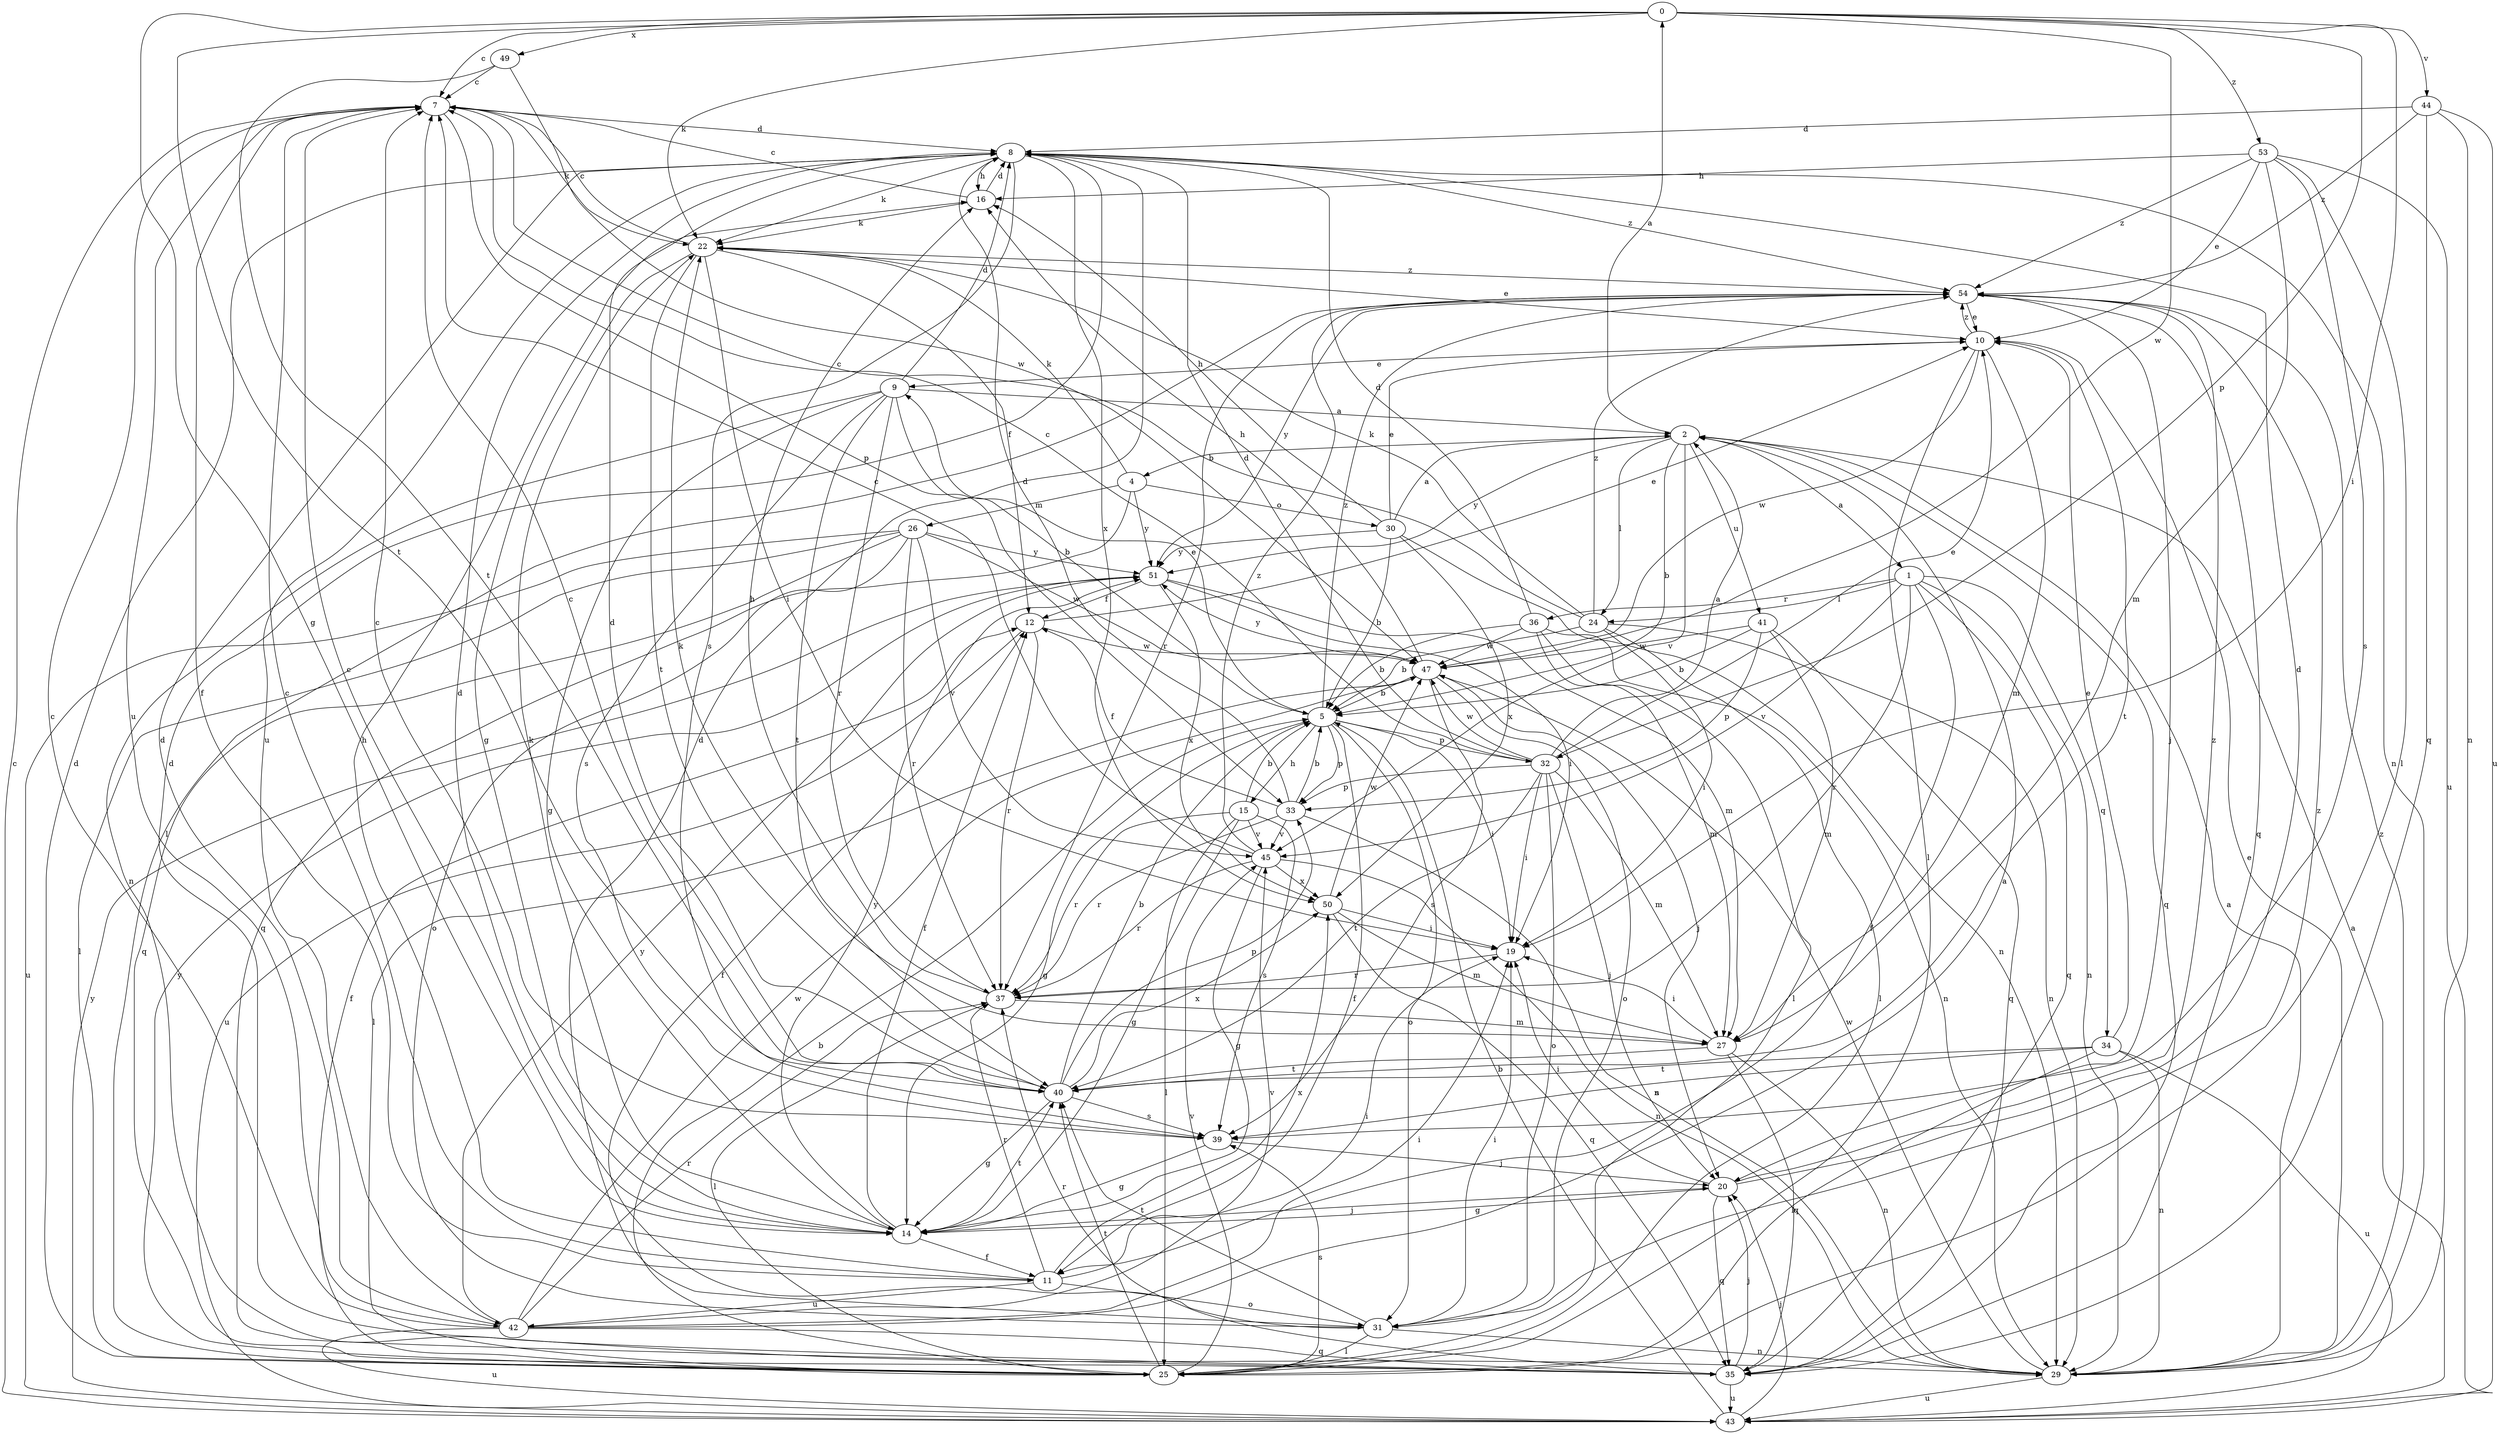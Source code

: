 strict digraph  {
0;
1;
2;
4;
5;
7;
8;
9;
10;
11;
12;
14;
15;
16;
19;
20;
22;
24;
25;
26;
27;
29;
30;
31;
32;
33;
34;
35;
36;
37;
39;
40;
41;
42;
43;
44;
45;
47;
49;
50;
51;
53;
54;
0 -> 7  [label=c];
0 -> 14  [label=g];
0 -> 19  [label=i];
0 -> 22  [label=k];
0 -> 32  [label=p];
0 -> 40  [label=t];
0 -> 44  [label=v];
0 -> 47  [label=w];
0 -> 49  [label=x];
0 -> 53  [label=z];
1 -> 11  [label=f];
1 -> 24  [label=l];
1 -> 29  [label=n];
1 -> 34  [label=q];
1 -> 35  [label=q];
1 -> 36  [label=r];
1 -> 37  [label=r];
1 -> 45  [label=v];
2 -> 0  [label=a];
2 -> 1  [label=a];
2 -> 4  [label=b];
2 -> 5  [label=b];
2 -> 24  [label=l];
2 -> 35  [label=q];
2 -> 41  [label=u];
2 -> 45  [label=v];
2 -> 51  [label=y];
4 -> 22  [label=k];
4 -> 26  [label=m];
4 -> 30  [label=o];
4 -> 35  [label=q];
4 -> 51  [label=y];
5 -> 9  [label=e];
5 -> 11  [label=f];
5 -> 14  [label=g];
5 -> 15  [label=h];
5 -> 19  [label=i];
5 -> 31  [label=o];
5 -> 32  [label=p];
5 -> 33  [label=p];
5 -> 54  [label=z];
7 -> 8  [label=d];
7 -> 11  [label=f];
7 -> 22  [label=k];
7 -> 33  [label=p];
7 -> 42  [label=u];
8 -> 16  [label=h];
8 -> 22  [label=k];
8 -> 29  [label=n];
8 -> 39  [label=s];
8 -> 42  [label=u];
8 -> 50  [label=x];
8 -> 54  [label=z];
9 -> 2  [label=a];
9 -> 5  [label=b];
9 -> 8  [label=d];
9 -> 14  [label=g];
9 -> 29  [label=n];
9 -> 37  [label=r];
9 -> 39  [label=s];
9 -> 40  [label=t];
10 -> 9  [label=e];
10 -> 25  [label=l];
10 -> 27  [label=m];
10 -> 40  [label=t];
10 -> 47  [label=w];
10 -> 54  [label=z];
11 -> 7  [label=c];
11 -> 16  [label=h];
11 -> 19  [label=i];
11 -> 31  [label=o];
11 -> 37  [label=r];
11 -> 42  [label=u];
11 -> 50  [label=x];
12 -> 10  [label=e];
12 -> 37  [label=r];
12 -> 43  [label=u];
12 -> 47  [label=w];
14 -> 7  [label=c];
14 -> 8  [label=d];
14 -> 11  [label=f];
14 -> 12  [label=f];
14 -> 20  [label=j];
14 -> 22  [label=k];
14 -> 40  [label=t];
14 -> 51  [label=y];
15 -> 5  [label=b];
15 -> 14  [label=g];
15 -> 25  [label=l];
15 -> 37  [label=r];
15 -> 39  [label=s];
15 -> 45  [label=v];
16 -> 7  [label=c];
16 -> 8  [label=d];
16 -> 22  [label=k];
19 -> 37  [label=r];
20 -> 8  [label=d];
20 -> 14  [label=g];
20 -> 19  [label=i];
20 -> 35  [label=q];
20 -> 54  [label=z];
22 -> 7  [label=c];
22 -> 10  [label=e];
22 -> 12  [label=f];
22 -> 14  [label=g];
22 -> 19  [label=i];
22 -> 40  [label=t];
22 -> 54  [label=z];
24 -> 5  [label=b];
24 -> 7  [label=c];
24 -> 19  [label=i];
24 -> 22  [label=k];
24 -> 25  [label=l];
24 -> 29  [label=n];
24 -> 54  [label=z];
25 -> 5  [label=b];
25 -> 8  [label=d];
25 -> 12  [label=f];
25 -> 39  [label=s];
25 -> 40  [label=t];
25 -> 45  [label=v];
25 -> 51  [label=y];
26 -> 25  [label=l];
26 -> 31  [label=o];
26 -> 35  [label=q];
26 -> 37  [label=r];
26 -> 43  [label=u];
26 -> 45  [label=v];
26 -> 47  [label=w];
26 -> 51  [label=y];
27 -> 19  [label=i];
27 -> 22  [label=k];
27 -> 29  [label=n];
27 -> 35  [label=q];
27 -> 40  [label=t];
29 -> 2  [label=a];
29 -> 10  [label=e];
29 -> 43  [label=u];
29 -> 47  [label=w];
29 -> 54  [label=z];
30 -> 2  [label=a];
30 -> 5  [label=b];
30 -> 10  [label=e];
30 -> 16  [label=h];
30 -> 29  [label=n];
30 -> 50  [label=x];
30 -> 51  [label=y];
31 -> 8  [label=d];
31 -> 12  [label=f];
31 -> 19  [label=i];
31 -> 25  [label=l];
31 -> 29  [label=n];
31 -> 40  [label=t];
31 -> 54  [label=z];
32 -> 2  [label=a];
32 -> 7  [label=c];
32 -> 8  [label=d];
32 -> 10  [label=e];
32 -> 19  [label=i];
32 -> 20  [label=j];
32 -> 27  [label=m];
32 -> 31  [label=o];
32 -> 33  [label=p];
32 -> 40  [label=t];
32 -> 47  [label=w];
33 -> 5  [label=b];
33 -> 8  [label=d];
33 -> 12  [label=f];
33 -> 29  [label=n];
33 -> 37  [label=r];
33 -> 45  [label=v];
34 -> 10  [label=e];
34 -> 25  [label=l];
34 -> 29  [label=n];
34 -> 39  [label=s];
34 -> 40  [label=t];
34 -> 43  [label=u];
35 -> 8  [label=d];
35 -> 20  [label=j];
35 -> 37  [label=r];
35 -> 43  [label=u];
36 -> 5  [label=b];
36 -> 8  [label=d];
36 -> 25  [label=l];
36 -> 27  [label=m];
36 -> 29  [label=n];
36 -> 47  [label=w];
37 -> 16  [label=h];
37 -> 25  [label=l];
37 -> 27  [label=m];
39 -> 7  [label=c];
39 -> 14  [label=g];
39 -> 20  [label=j];
40 -> 5  [label=b];
40 -> 7  [label=c];
40 -> 8  [label=d];
40 -> 14  [label=g];
40 -> 33  [label=p];
40 -> 39  [label=s];
40 -> 50  [label=x];
41 -> 5  [label=b];
41 -> 27  [label=m];
41 -> 33  [label=p];
41 -> 35  [label=q];
41 -> 47  [label=w];
42 -> 2  [label=a];
42 -> 7  [label=c];
42 -> 8  [label=d];
42 -> 19  [label=i];
42 -> 35  [label=q];
42 -> 37  [label=r];
42 -> 43  [label=u];
42 -> 45  [label=v];
42 -> 47  [label=w];
42 -> 51  [label=y];
43 -> 2  [label=a];
43 -> 5  [label=b];
43 -> 7  [label=c];
43 -> 20  [label=j];
43 -> 51  [label=y];
44 -> 8  [label=d];
44 -> 29  [label=n];
44 -> 35  [label=q];
44 -> 43  [label=u];
44 -> 54  [label=z];
45 -> 7  [label=c];
45 -> 14  [label=g];
45 -> 29  [label=n];
45 -> 37  [label=r];
45 -> 50  [label=x];
45 -> 54  [label=z];
47 -> 5  [label=b];
47 -> 16  [label=h];
47 -> 20  [label=j];
47 -> 25  [label=l];
47 -> 31  [label=o];
47 -> 39  [label=s];
47 -> 51  [label=y];
49 -> 7  [label=c];
49 -> 40  [label=t];
49 -> 47  [label=w];
50 -> 19  [label=i];
50 -> 27  [label=m];
50 -> 35  [label=q];
50 -> 47  [label=w];
51 -> 12  [label=f];
51 -> 19  [label=i];
51 -> 27  [label=m];
51 -> 50  [label=x];
53 -> 10  [label=e];
53 -> 16  [label=h];
53 -> 25  [label=l];
53 -> 27  [label=m];
53 -> 39  [label=s];
53 -> 43  [label=u];
53 -> 54  [label=z];
54 -> 10  [label=e];
54 -> 20  [label=j];
54 -> 25  [label=l];
54 -> 35  [label=q];
54 -> 37  [label=r];
54 -> 51  [label=y];
}
